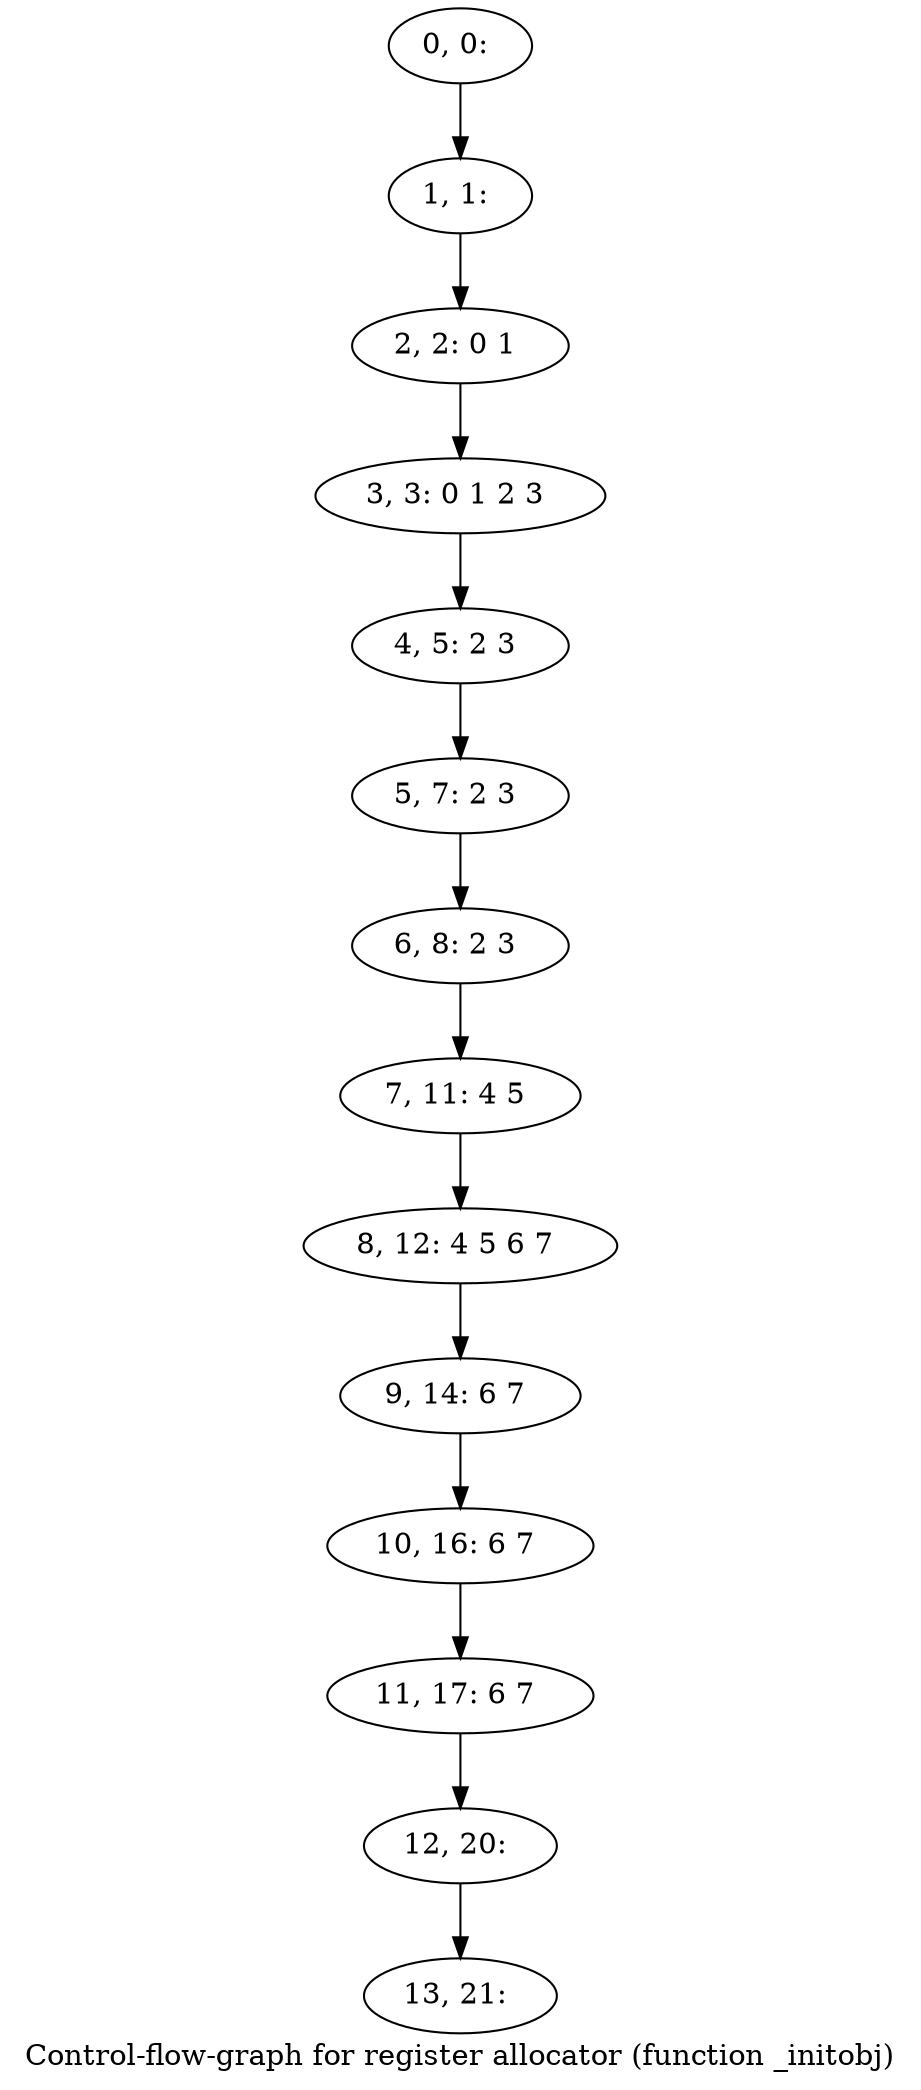 digraph G {
graph [label="Control-flow-graph for register allocator (function _initobj)"]
0[label="0, 0: "];
1[label="1, 1: "];
2[label="2, 2: 0 1 "];
3[label="3, 3: 0 1 2 3 "];
4[label="4, 5: 2 3 "];
5[label="5, 7: 2 3 "];
6[label="6, 8: 2 3 "];
7[label="7, 11: 4 5 "];
8[label="8, 12: 4 5 6 7 "];
9[label="9, 14: 6 7 "];
10[label="10, 16: 6 7 "];
11[label="11, 17: 6 7 "];
12[label="12, 20: "];
13[label="13, 21: "];
0->1 ;
1->2 ;
2->3 ;
3->4 ;
4->5 ;
5->6 ;
6->7 ;
7->8 ;
8->9 ;
9->10 ;
10->11 ;
11->12 ;
12->13 ;
}

